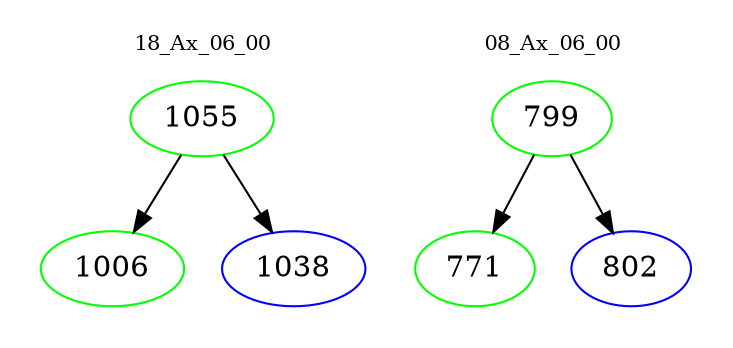 digraph{
subgraph cluster_0 {
color = white
label = "18_Ax_06_00";
fontsize=10;
T0_1055 [label="1055", color="green"]
T0_1055 -> T0_1006 [color="black"]
T0_1006 [label="1006", color="green"]
T0_1055 -> T0_1038 [color="black"]
T0_1038 [label="1038", color="blue"]
}
subgraph cluster_1 {
color = white
label = "08_Ax_06_00";
fontsize=10;
T1_799 [label="799", color="green"]
T1_799 -> T1_771 [color="black"]
T1_771 [label="771", color="green"]
T1_799 -> T1_802 [color="black"]
T1_802 [label="802", color="blue"]
}
}
